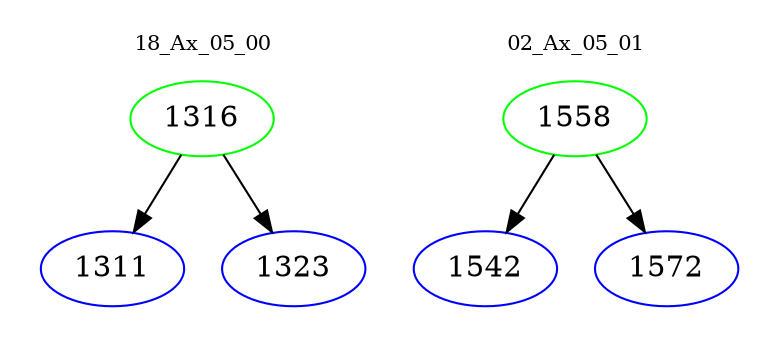 digraph{
subgraph cluster_0 {
color = white
label = "18_Ax_05_00";
fontsize=10;
T0_1316 [label="1316", color="green"]
T0_1316 -> T0_1311 [color="black"]
T0_1311 [label="1311", color="blue"]
T0_1316 -> T0_1323 [color="black"]
T0_1323 [label="1323", color="blue"]
}
subgraph cluster_1 {
color = white
label = "02_Ax_05_01";
fontsize=10;
T1_1558 [label="1558", color="green"]
T1_1558 -> T1_1542 [color="black"]
T1_1542 [label="1542", color="blue"]
T1_1558 -> T1_1572 [color="black"]
T1_1572 [label="1572", color="blue"]
}
}
